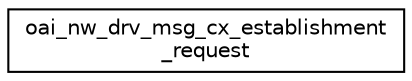 digraph "Graphical Class Hierarchy"
{
 // LATEX_PDF_SIZE
  edge [fontname="Helvetica",fontsize="10",labelfontname="Helvetica",labelfontsize="10"];
  node [fontname="Helvetica",fontsize="10",shape=record];
  rankdir="LR";
  Node0 [label="oai_nw_drv_msg_cx_establishment\l_request",height=0.2,width=0.4,color="black", fillcolor="white", style="filled",URL="$structoai__nw__drv__msg__cx__establishment__request.html",tooltip=" "];
}
